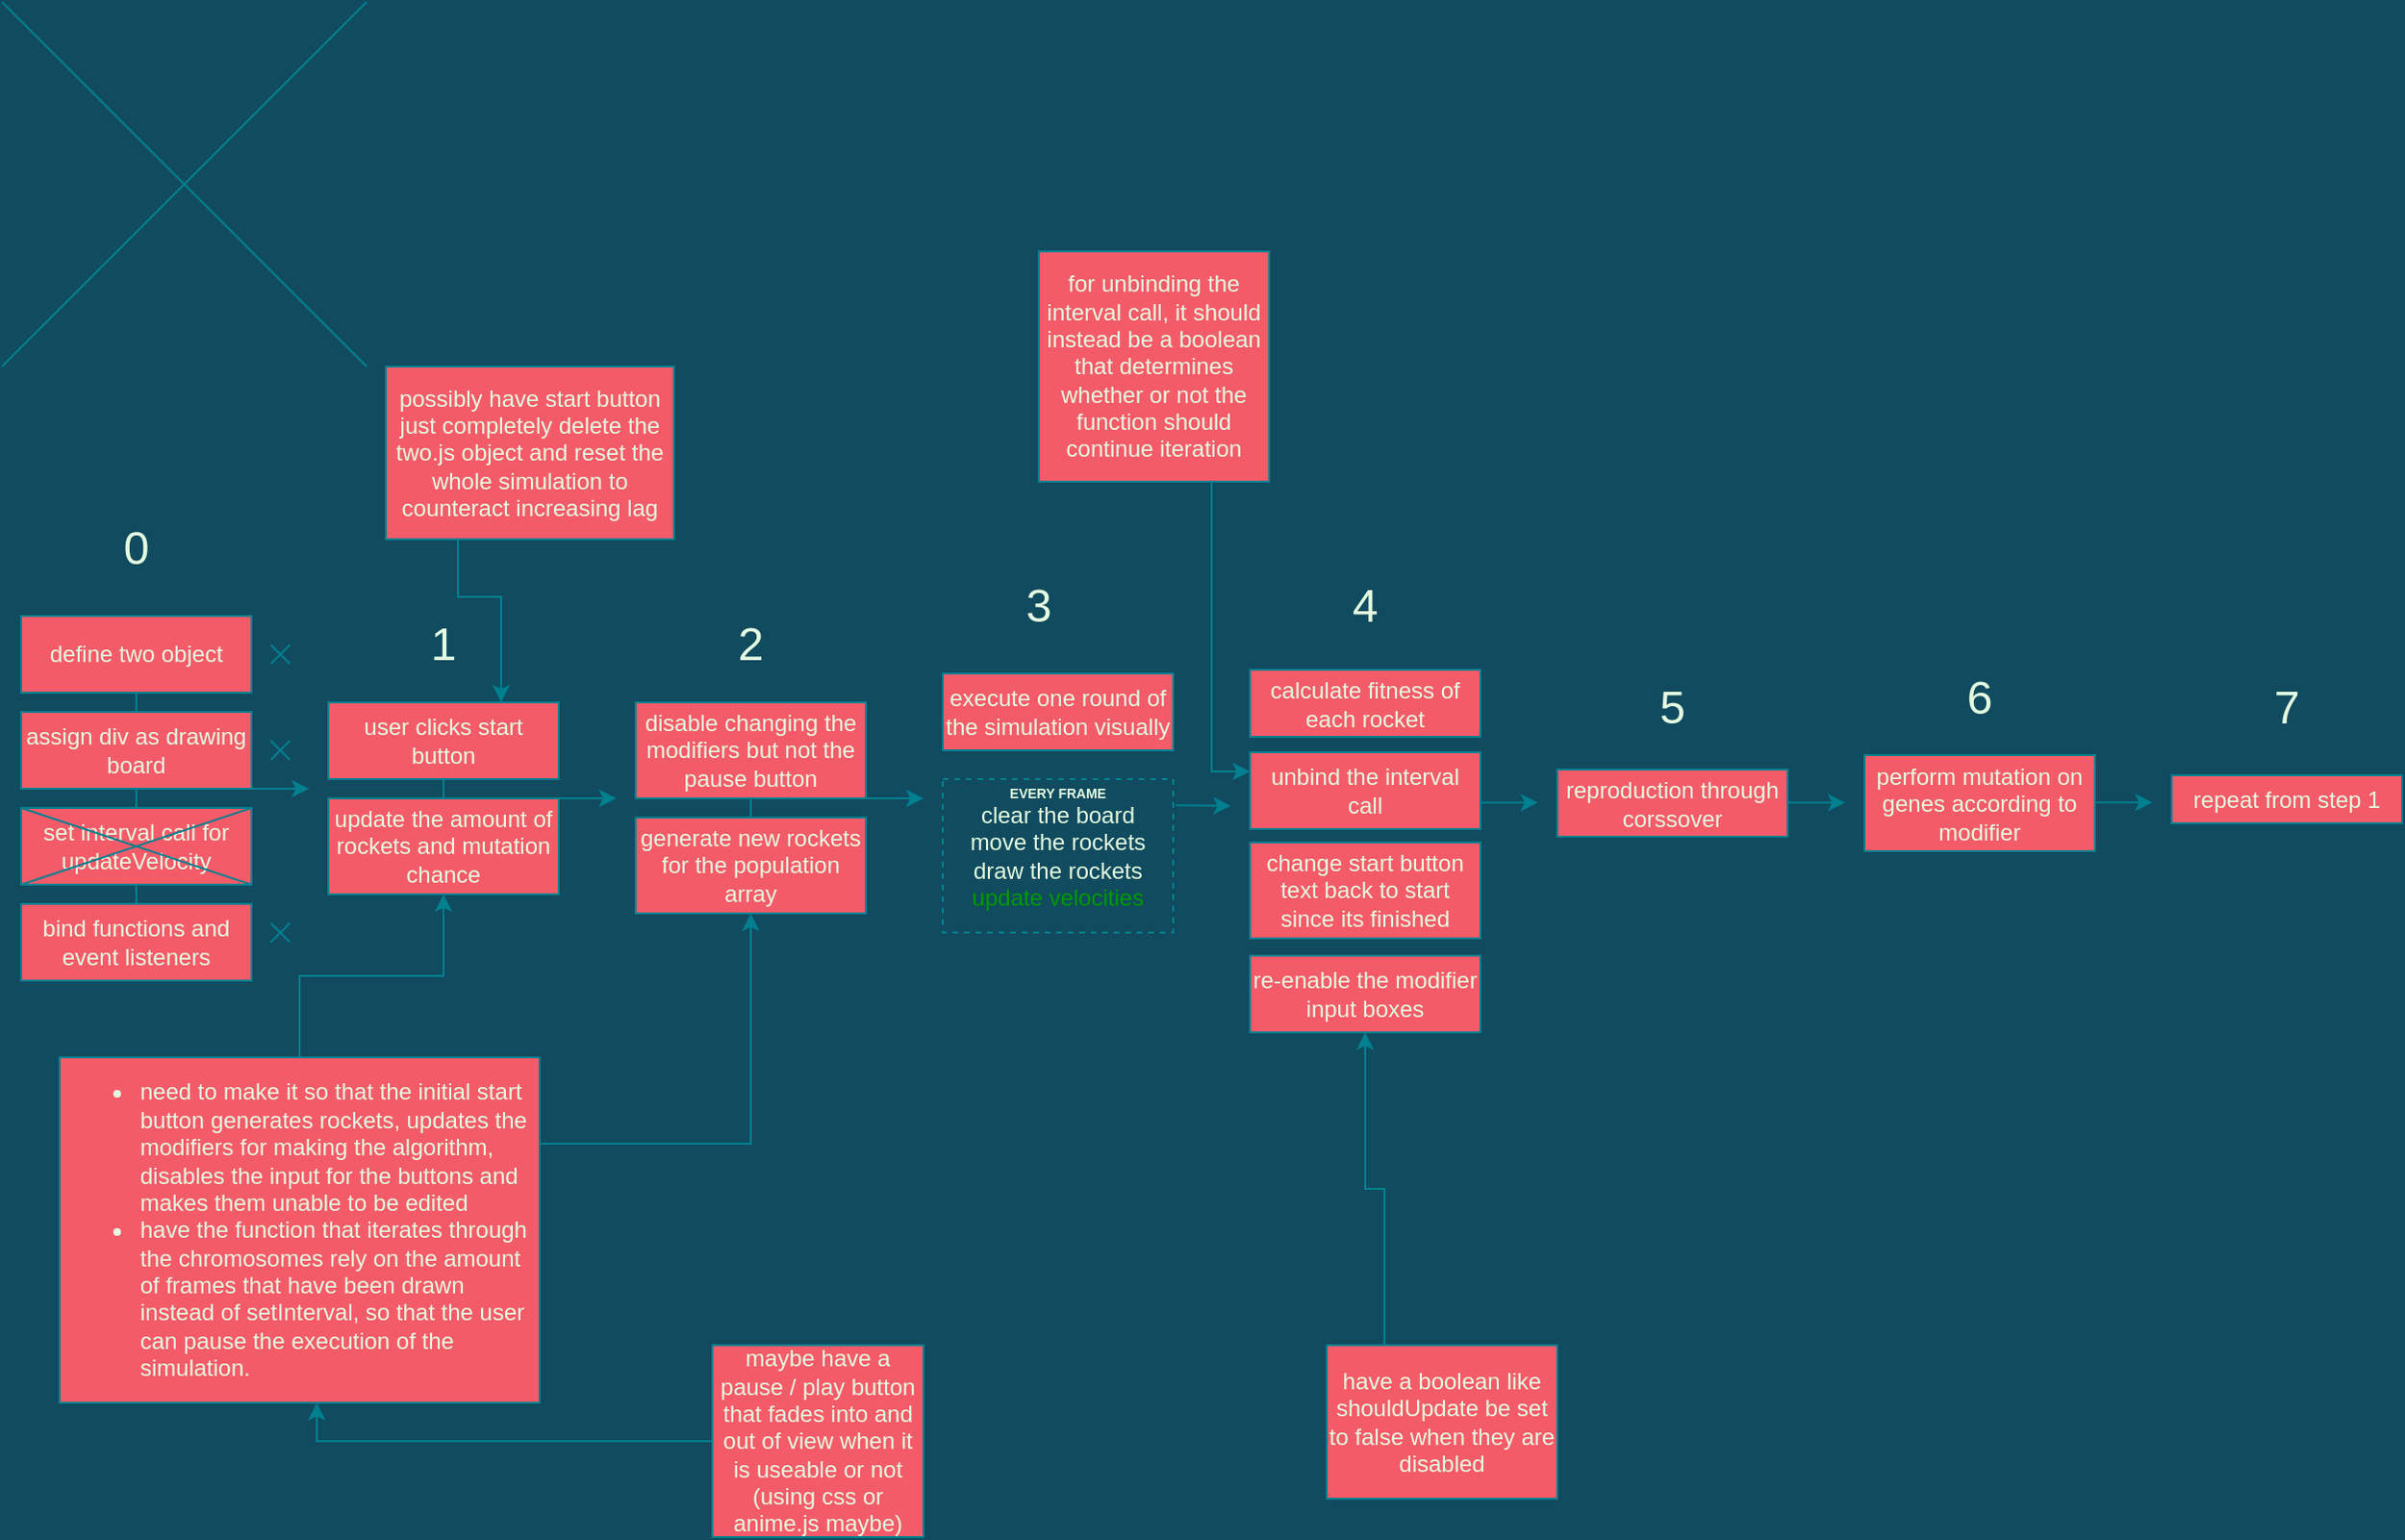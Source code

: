 <mxfile version="14.1.8" type="device"><diagram id="zEkGNULTpEVH-e2a96bO" name="Page-1"><mxGraphModel dx="1182" dy="792" grid="1" gridSize="10" guides="1" tooltips="1" connect="1" arrows="1" fold="1" page="1" pageScale="1" pageWidth="1100" pageHeight="850" background="#114B5F" math="0" shadow="0"><root><mxCell id="0"/><mxCell id="1" parent="0"/><mxCell id="kGzYLDTAOI3iKbmJZxue-20" value="" style="group;fontColor=#E4FDE1;" parent="1" vertex="1" connectable="0"><mxGeometry x="340" y="385" width="120" height="100" as="geometry"/></mxCell><mxCell id="kGzYLDTAOI3iKbmJZxue-1" value="generate new rockets for the population array" style="rounded=0;whiteSpace=wrap;html=1;fillColor=#F45B69;strokeColor=#028090;fontColor=#E4FDE1;" parent="kGzYLDTAOI3iKbmJZxue-20" vertex="1"><mxGeometry y="50" width="120" height="50" as="geometry"/></mxCell><mxCell id="kGzYLDTAOI3iKbmJZxue-5" value="disable changing the modifiers but not the pause button" style="rounded=0;whiteSpace=wrap;html=1;fillColor=#F45B69;strokeColor=#028090;fontColor=#E4FDE1;" parent="kGzYLDTAOI3iKbmJZxue-20" vertex="1"><mxGeometry y="-10" width="120" height="50" as="geometry"/></mxCell><mxCell id="kGzYLDTAOI3iKbmJZxue-19" value="" style="endArrow=none;html=1;exitX=0.5;exitY=1;exitDx=0;exitDy=0;entryX=0.5;entryY=0;entryDx=0;entryDy=0;labelBackgroundColor=#114B5F;strokeColor=#028090;fontColor=#E4FDE1;" parent="kGzYLDTAOI3iKbmJZxue-20" source="kGzYLDTAOI3iKbmJZxue-5" target="kGzYLDTAOI3iKbmJZxue-1" edge="1"><mxGeometry width="50" height="50" relative="1" as="geometry"><mxPoint x="600" y="400" as="sourcePoint"/><mxPoint x="650" y="350" as="targetPoint"/></mxGeometry></mxCell><mxCell id="kGzYLDTAOI3iKbmJZxue-21" value="" style="group;fontColor=#E4FDE1;" parent="1" vertex="1" connectable="0"><mxGeometry x="180" y="375" width="150" height="100" as="geometry"/></mxCell><mxCell id="kGzYLDTAOI3iKbmJZxue-4" value="update the amount of rockets and mutation chance" style="rounded=0;whiteSpace=wrap;html=1;fillColor=#F45B69;strokeColor=#028090;fontColor=#E4FDE1;" parent="kGzYLDTAOI3iKbmJZxue-21" vertex="1"><mxGeometry y="50" width="120" height="50" as="geometry"/></mxCell><mxCell id="kGzYLDTAOI3iKbmJZxue-6" value="user clicks start button" style="rounded=0;whiteSpace=wrap;html=1;fillColor=#F45B69;strokeColor=#028090;fontColor=#E4FDE1;" parent="kGzYLDTAOI3iKbmJZxue-21" vertex="1"><mxGeometry width="120" height="40" as="geometry"/></mxCell><mxCell id="kGzYLDTAOI3iKbmJZxue-13" value="" style="endArrow=classic;html=1;exitX=1;exitY=0;exitDx=0;exitDy=0;labelBackgroundColor=#114B5F;strokeColor=#028090;fontColor=#E4FDE1;" parent="kGzYLDTAOI3iKbmJZxue-21" source="kGzYLDTAOI3iKbmJZxue-4" edge="1"><mxGeometry width="50" height="50" relative="1" as="geometry"><mxPoint x="760" y="410" as="sourcePoint"/><mxPoint x="150" y="50" as="targetPoint"/></mxGeometry></mxCell><mxCell id="kGzYLDTAOI3iKbmJZxue-18" value="" style="endArrow=none;html=1;exitX=0.5;exitY=1;exitDx=0;exitDy=0;entryX=0.5;entryY=0;entryDx=0;entryDy=0;labelBackgroundColor=#114B5F;strokeColor=#028090;fontColor=#E4FDE1;" parent="kGzYLDTAOI3iKbmJZxue-21" source="kGzYLDTAOI3iKbmJZxue-6" target="kGzYLDTAOI3iKbmJZxue-4" edge="1"><mxGeometry width="50" height="50" relative="1" as="geometry"><mxPoint x="760" y="410" as="sourcePoint"/><mxPoint x="810" y="360" as="targetPoint"/></mxGeometry></mxCell><mxCell id="kGzYLDTAOI3iKbmJZxue-22" value="" style="group;fontColor=#E4FDE1;" parent="1" vertex="1" connectable="0"><mxGeometry x="20" y="330" width="150" height="190" as="geometry"/></mxCell><mxCell id="kGzYLDTAOI3iKbmJZxue-3" value="set interval call for updateVelocity" style="rounded=0;whiteSpace=wrap;html=1;fillColor=#F45B69;strokeColor=#028090;fontColor=#E4FDE1;" parent="kGzYLDTAOI3iKbmJZxue-22" vertex="1"><mxGeometry y="100" width="120" height="40" as="geometry"/></mxCell><mxCell id="kGzYLDTAOI3iKbmJZxue-8" value="define two object" style="rounded=0;whiteSpace=wrap;html=1;fillColor=#F45B69;strokeColor=#028090;fontColor=#E4FDE1;" parent="kGzYLDTAOI3iKbmJZxue-22" vertex="1"><mxGeometry width="120" height="40" as="geometry"/></mxCell><mxCell id="kGzYLDTAOI3iKbmJZxue-9" value="bind functions and event listeners" style="rounded=0;whiteSpace=wrap;html=1;fillColor=#F45B69;strokeColor=#028090;fontColor=#E4FDE1;" parent="kGzYLDTAOI3iKbmJZxue-22" vertex="1"><mxGeometry y="150" width="120" height="40" as="geometry"/></mxCell><mxCell id="kGzYLDTAOI3iKbmJZxue-10" value="assign div as drawing board" style="rounded=0;whiteSpace=wrap;html=1;fillColor=#F45B69;strokeColor=#028090;fontColor=#E4FDE1;" parent="kGzYLDTAOI3iKbmJZxue-22" vertex="1"><mxGeometry y="50" width="120" height="40" as="geometry"/></mxCell><mxCell id="kGzYLDTAOI3iKbmJZxue-12" value="" style="endArrow=classic;html=1;exitX=1;exitY=1;exitDx=0;exitDy=0;labelBackgroundColor=#114B5F;strokeColor=#028090;fontColor=#E4FDE1;" parent="kGzYLDTAOI3iKbmJZxue-22" source="kGzYLDTAOI3iKbmJZxue-10" edge="1"><mxGeometry width="50" height="50" relative="1" as="geometry"><mxPoint x="120" y="95" as="sourcePoint"/><mxPoint x="150" y="90" as="targetPoint"/></mxGeometry></mxCell><mxCell id="kGzYLDTAOI3iKbmJZxue-14" value="" style="endArrow=none;html=1;exitX=0.5;exitY=1;exitDx=0;exitDy=0;entryX=0.5;entryY=0;entryDx=0;entryDy=0;labelBackgroundColor=#114B5F;strokeColor=#028090;fontColor=#E4FDE1;" parent="kGzYLDTAOI3iKbmJZxue-22" source="kGzYLDTAOI3iKbmJZxue-8" target="kGzYLDTAOI3iKbmJZxue-10" edge="1"><mxGeometry width="50" height="50" relative="1" as="geometry"><mxPoint x="920" y="450" as="sourcePoint"/><mxPoint x="970" y="400" as="targetPoint"/></mxGeometry></mxCell><mxCell id="kGzYLDTAOI3iKbmJZxue-16" value="" style="endArrow=none;html=1;exitX=0.5;exitY=1;exitDx=0;exitDy=0;entryX=0.5;entryY=0;entryDx=0;entryDy=0;labelBackgroundColor=#114B5F;strokeColor=#028090;fontColor=#E4FDE1;" parent="kGzYLDTAOI3iKbmJZxue-22" source="kGzYLDTAOI3iKbmJZxue-10" target="kGzYLDTAOI3iKbmJZxue-3" edge="1"><mxGeometry width="50" height="50" relative="1" as="geometry"><mxPoint x="920" y="450" as="sourcePoint"/><mxPoint x="970" y="400" as="targetPoint"/></mxGeometry></mxCell><mxCell id="kGzYLDTAOI3iKbmJZxue-17" value="" style="endArrow=none;html=1;exitX=0.5;exitY=1;exitDx=0;exitDy=0;entryX=0.5;entryY=0;entryDx=0;entryDy=0;labelBackgroundColor=#114B5F;strokeColor=#028090;fontColor=#E4FDE1;" parent="kGzYLDTAOI3iKbmJZxue-22" source="kGzYLDTAOI3iKbmJZxue-3" target="kGzYLDTAOI3iKbmJZxue-9" edge="1"><mxGeometry width="50" height="50" relative="1" as="geometry"><mxPoint x="920" y="450" as="sourcePoint"/><mxPoint x="970" y="400" as="targetPoint"/></mxGeometry></mxCell><mxCell id="kGzYLDTAOI3iKbmJZxue-42" value="" style="group;fontColor=#E4FDE1;" parent="kGzYLDTAOI3iKbmJZxue-22" vertex="1" connectable="0"><mxGeometry x="130" y="15" width="10" height="10" as="geometry"/></mxCell><mxCell id="kGzYLDTAOI3iKbmJZxue-39" value="" style="endArrow=none;html=1;fontSize=12;fillColor=#F45B69;strokeColor=#028090;labelBackgroundColor=#114B5F;fontColor=#E4FDE1;" parent="kGzYLDTAOI3iKbmJZxue-42" edge="1"><mxGeometry width="50" height="50" relative="1" as="geometry"><mxPoint y="10" as="sourcePoint"/><mxPoint x="10" as="targetPoint"/></mxGeometry></mxCell><mxCell id="kGzYLDTAOI3iKbmJZxue-40" value="" style="endArrow=none;html=1;fontSize=12;fillColor=#F45B69;strokeColor=#028090;labelBackgroundColor=#114B5F;fontColor=#E4FDE1;" parent="kGzYLDTAOI3iKbmJZxue-42" edge="1"><mxGeometry width="50" height="50" relative="1" as="geometry"><mxPoint as="sourcePoint"/><mxPoint x="10" y="10" as="targetPoint"/></mxGeometry></mxCell><mxCell id="kGzYLDTAOI3iKbmJZxue-44" value="" style="group;fontColor=#E4FDE1;" parent="kGzYLDTAOI3iKbmJZxue-22" vertex="1" connectable="0"><mxGeometry x="130" y="65" width="10" height="10" as="geometry"/></mxCell><mxCell id="kGzYLDTAOI3iKbmJZxue-45" value="" style="endArrow=none;html=1;fontSize=12;fillColor=#F45B69;strokeColor=#028090;labelBackgroundColor=#114B5F;fontColor=#E4FDE1;" parent="kGzYLDTAOI3iKbmJZxue-44" edge="1"><mxGeometry width="50" height="50" relative="1" as="geometry"><mxPoint y="10" as="sourcePoint"/><mxPoint x="10" as="targetPoint"/></mxGeometry></mxCell><mxCell id="kGzYLDTAOI3iKbmJZxue-46" value="" style="endArrow=none;html=1;fontSize=12;fillColor=#F45B69;strokeColor=#028090;labelBackgroundColor=#114B5F;fontColor=#E4FDE1;" parent="kGzYLDTAOI3iKbmJZxue-44" edge="1"><mxGeometry width="50" height="50" relative="1" as="geometry"><mxPoint as="sourcePoint"/><mxPoint x="10" y="10" as="targetPoint"/></mxGeometry></mxCell><mxCell id="kGzYLDTAOI3iKbmJZxue-47" value="" style="group;fontColor=#E4FDE1;" parent="kGzYLDTAOI3iKbmJZxue-22" vertex="1" connectable="0"><mxGeometry y="100" width="120" height="40" as="geometry"/></mxCell><mxCell id="kGzYLDTAOI3iKbmJZxue-48" value="" style="endArrow=none;html=1;fontSize=12;fillColor=#F45B69;strokeColor=#028090;labelBackgroundColor=#114B5F;fontColor=#E4FDE1;" parent="kGzYLDTAOI3iKbmJZxue-47" edge="1"><mxGeometry width="50" height="50" relative="1" as="geometry"><mxPoint y="40" as="sourcePoint"/><mxPoint x="120" as="targetPoint"/></mxGeometry></mxCell><mxCell id="kGzYLDTAOI3iKbmJZxue-49" value="" style="endArrow=none;html=1;fontSize=12;fillColor=#F45B69;strokeColor=#028090;labelBackgroundColor=#114B5F;fontColor=#E4FDE1;" parent="kGzYLDTAOI3iKbmJZxue-47" edge="1"><mxGeometry width="50" height="50" relative="1" as="geometry"><mxPoint as="sourcePoint"/><mxPoint x="120" y="40" as="targetPoint"/></mxGeometry></mxCell><mxCell id="kGzYLDTAOI3iKbmJZxue-50" value="" style="group;fontColor=#E4FDE1;" parent="kGzYLDTAOI3iKbmJZxue-22" vertex="1" connectable="0"><mxGeometry x="130" y="160" width="10" height="10" as="geometry"/></mxCell><mxCell id="kGzYLDTAOI3iKbmJZxue-51" value="" style="endArrow=none;html=1;fontSize=12;fillColor=#F45B69;strokeColor=#028090;labelBackgroundColor=#114B5F;fontColor=#E4FDE1;" parent="kGzYLDTAOI3iKbmJZxue-50" edge="1"><mxGeometry width="50" height="50" relative="1" as="geometry"><mxPoint y="10" as="sourcePoint"/><mxPoint x="10" as="targetPoint"/></mxGeometry></mxCell><mxCell id="kGzYLDTAOI3iKbmJZxue-52" value="" style="endArrow=none;html=1;fontSize=12;fillColor=#F45B69;strokeColor=#028090;labelBackgroundColor=#114B5F;fontColor=#E4FDE1;" parent="kGzYLDTAOI3iKbmJZxue-50" edge="1"><mxGeometry width="50" height="50" relative="1" as="geometry"><mxPoint as="sourcePoint"/><mxPoint x="10" y="10" as="targetPoint"/></mxGeometry></mxCell><mxCell id="kGzYLDTAOI3iKbmJZxue-29" value="" style="endArrow=classic;html=1;exitX=1;exitY=1;exitDx=0;exitDy=0;labelBackgroundColor=#114B5F;strokeColor=#028090;fontColor=#E4FDE1;" parent="1" source="kGzYLDTAOI3iKbmJZxue-5" edge="1"><mxGeometry width="50" height="50" relative="1" as="geometry"><mxPoint x="940" y="435" as="sourcePoint"/><mxPoint x="490" y="425" as="targetPoint"/></mxGeometry></mxCell><mxCell id="kGzYLDTAOI3iKbmJZxue-31" value="calculate fitness of each rocket" style="rounded=0;whiteSpace=wrap;html=1;strokeColor=#028090;fillColor=#F45B69;fontColor=#E4FDE1;" parent="1" vertex="1"><mxGeometry x="660" y="358" width="120" height="35" as="geometry"/></mxCell><mxCell id="kGzYLDTAOI3iKbmJZxue-32" value="reproduction through corssover&lt;span style=&quot;color: rgba(0 , 0 , 0 , 0) ; font-family: monospace ; font-size: 0px&quot;&gt;%3CmxGraphModel%3E%3Croot%3E%3CmxCell%20id%3D%220%22%2F%3E%3CmxCell%20id%3D%221%22%20parent%3D%220%22%2F%3E%3CmxCell%20id%3D%222%22%20value%3D%22calculate%20fitness%20of%20each%20rocket%22%20style%3D%22rounded%3D0%3BwhiteSpace%3Dwrap%3Bhtml%3D1%3BstrokeColor%3D%23000000%3B%22%20vertex%3D%221%22%20parent%3D%221%22%3E%3CmxGeometry%20x%3D%22660%22%20y%3D%22375%22%20width%3D%22120%22%20height%3D%2235%22%20as%3D%22geometry%22%2F%3E%3C%2FmxCell%3E%3C%2Froot%3E%3C%2FmxGraphModel%3E&lt;/span&gt;" style="rounded=0;whiteSpace=wrap;html=1;strokeColor=#028090;fillColor=#F45B69;fontColor=#E4FDE1;" parent="1" vertex="1"><mxGeometry x="820" y="410" width="120" height="35" as="geometry"/></mxCell><mxCell id="kGzYLDTAOI3iKbmJZxue-33" value="perform mutation on genes according to modifier" style="rounded=0;whiteSpace=wrap;html=1;strokeColor=#028090;fillColor=#F45B69;fontColor=#E4FDE1;" parent="1" vertex="1"><mxGeometry x="980" y="402.5" width="120" height="50" as="geometry"/></mxCell><mxCell id="kGzYLDTAOI3iKbmJZxue-34" value="" style="group;fontColor=#E4FDE1;" parent="1" vertex="1" connectable="0"><mxGeometry x="500" y="360" width="150" height="135" as="geometry"/></mxCell><mxCell id="kGzYLDTAOI3iKbmJZxue-24" value="execute one round of the simulation visually" style="rounded=0;whiteSpace=wrap;html=1;fillColor=#F45B69;strokeColor=#028090;fontColor=#E4FDE1;" parent="kGzYLDTAOI3iKbmJZxue-34" vertex="1"><mxGeometry width="120" height="40" as="geometry"/></mxCell><mxCell id="kGzYLDTAOI3iKbmJZxue-28" value="clear the board&lt;br&gt;move the rockets&lt;br&gt;draw the rockets&lt;br&gt;&lt;font color=&quot;#009900&quot;&gt;update velocities&lt;/font&gt;" style="text;html=1;fillColor=none;align=center;verticalAlign=middle;whiteSpace=wrap;rounded=0;dashed=1;strokeColor=#028090;fontColor=#E4FDE1;" parent="kGzYLDTAOI3iKbmJZxue-34" vertex="1"><mxGeometry y="55" width="120" height="80" as="geometry"/></mxCell><mxCell id="kGzYLDTAOI3iKbmJZxue-30" value="" style="endArrow=classic;html=1;exitX=1.012;exitY=0.171;exitDx=0;exitDy=0;exitPerimeter=0;labelBackgroundColor=#114B5F;strokeColor=#028090;fontColor=#E4FDE1;" parent="kGzYLDTAOI3iKbmJZxue-34" source="kGzYLDTAOI3iKbmJZxue-28" edge="1"><mxGeometry width="50" height="50" relative="1" as="geometry"><mxPoint x="130" y="65" as="sourcePoint"/><mxPoint x="150" y="69" as="targetPoint"/></mxGeometry></mxCell><mxCell id="kGzYLDTAOI3iKbmJZxue-56" value="EVERY FRAME" style="text;html=1;strokeColor=none;fillColor=none;align=center;verticalAlign=middle;whiteSpace=wrap;rounded=0;fontSize=7;fontStyle=1;fontColor=#E4FDE1;" parent="kGzYLDTAOI3iKbmJZxue-34" vertex="1"><mxGeometry x="10" y="53" width="100" height="20" as="geometry"/></mxCell><mxCell id="kGzYLDTAOI3iKbmJZxue-35" value="" style="endArrow=classic;html=1;exitX=1;exitY=1;exitDx=0;exitDy=0;labelBackgroundColor=#114B5F;strokeColor=#028090;fontColor=#E4FDE1;" parent="1" edge="1"><mxGeometry width="50" height="50" relative="1" as="geometry"><mxPoint x="780" y="427.21" as="sourcePoint"/><mxPoint x="810" y="427.21" as="targetPoint"/></mxGeometry></mxCell><mxCell id="kGzYLDTAOI3iKbmJZxue-36" value="" style="endArrow=classic;html=1;exitX=1;exitY=1;exitDx=0;exitDy=0;labelBackgroundColor=#114B5F;strokeColor=#028090;fontColor=#E4FDE1;" parent="1" edge="1"><mxGeometry width="50" height="50" relative="1" as="geometry"><mxPoint x="940" y="427.21" as="sourcePoint"/><mxPoint x="970" y="427.21" as="targetPoint"/></mxGeometry></mxCell><mxCell id="kGzYLDTAOI3iKbmJZxue-37" value="repeat from step 1" style="rounded=0;whiteSpace=wrap;html=1;strokeColor=#028090;fontSize=12;fillColor=#F45B69;fontColor=#E4FDE1;" parent="1" vertex="1"><mxGeometry x="1140" y="413" width="120" height="25" as="geometry"/></mxCell><mxCell id="kGzYLDTAOI3iKbmJZxue-38" value="" style="endArrow=classic;html=1;exitX=1;exitY=1;exitDx=0;exitDy=0;labelBackgroundColor=#114B5F;strokeColor=#028090;fontColor=#E4FDE1;" parent="1" edge="1"><mxGeometry width="50" height="50" relative="1" as="geometry"><mxPoint x="1100" y="427.16" as="sourcePoint"/><mxPoint x="1130" y="427.16" as="targetPoint"/></mxGeometry></mxCell><mxCell id="kGzYLDTAOI3iKbmJZxue-53" value="unbind the interval call" style="rounded=0;whiteSpace=wrap;html=1;strokeColor=#028090;fontSize=12;fillColor=#F45B69;fontColor=#E4FDE1;" parent="1" vertex="1"><mxGeometry x="660" y="401" width="120" height="40" as="geometry"/></mxCell><mxCell id="kGzYLDTAOI3iKbmJZxue-54" value="change start button text back to start since its finished" style="rounded=0;whiteSpace=wrap;html=1;strokeColor=#028090;fontSize=12;fillColor=#F45B69;fontColor=#E4FDE1;" parent="1" vertex="1"><mxGeometry x="660" y="448" width="120" height="50" as="geometry"/></mxCell><mxCell id="kGzYLDTAOI3iKbmJZxue-55" value="re-enable the modifier input boxes" style="rounded=0;whiteSpace=wrap;html=1;strokeColor=#028090;fontSize=12;fillColor=#F45B69;fontColor=#E4FDE1;" parent="1" vertex="1"><mxGeometry x="660" y="507" width="120" height="40" as="geometry"/></mxCell><mxCell id="kGzYLDTAOI3iKbmJZxue-57" value="" style="group;fontColor=#E4FDE1;" parent="1" vertex="1" connectable="0"><mxGeometry x="10" y="10" width="190" height="190" as="geometry"/></mxCell><mxCell id="kGzYLDTAOI3iKbmJZxue-58" value="" style="endArrow=none;html=1;fontSize=12;fillColor=#F45B69;strokeColor=#028090;labelBackgroundColor=#114B5F;fontColor=#E4FDE1;" parent="kGzYLDTAOI3iKbmJZxue-57" edge="1"><mxGeometry width="50" height="50" relative="1" as="geometry"><mxPoint y="190" as="sourcePoint"/><mxPoint x="190" as="targetPoint"/></mxGeometry></mxCell><mxCell id="kGzYLDTAOI3iKbmJZxue-59" value="" style="endArrow=none;html=1;fontSize=12;fillColor=#F45B69;strokeColor=#028090;labelBackgroundColor=#114B5F;fontColor=#E4FDE1;" parent="kGzYLDTAOI3iKbmJZxue-57" edge="1"><mxGeometry width="50" height="50" relative="1" as="geometry"><mxPoint as="sourcePoint"/><mxPoint x="190" y="190" as="targetPoint"/></mxGeometry></mxCell><mxCell id="yOv01VzmCEZorpTpqsOo-1" value="&lt;font style=&quot;font-size: 24px&quot;&gt;0&lt;/font&gt;" style="text;html=1;strokeColor=none;fillColor=none;align=center;verticalAlign=middle;whiteSpace=wrap;rounded=0;fontColor=#E4FDE1;" parent="1" vertex="1"><mxGeometry x="60" y="280" width="40" height="30" as="geometry"/></mxCell><mxCell id="yOv01VzmCEZorpTpqsOo-2" value="&lt;font style=&quot;font-size: 24px&quot;&gt;1&lt;/font&gt;" style="text;html=1;strokeColor=none;fillColor=none;align=center;verticalAlign=middle;whiteSpace=wrap;rounded=0;fontColor=#E4FDE1;" parent="1" vertex="1"><mxGeometry x="220" y="330" width="40" height="30" as="geometry"/></mxCell><mxCell id="yOv01VzmCEZorpTpqsOo-3" value="&lt;font style=&quot;font-size: 24px&quot;&gt;2&lt;/font&gt;" style="text;html=1;strokeColor=none;fillColor=none;align=center;verticalAlign=middle;whiteSpace=wrap;rounded=0;fontColor=#E4FDE1;" parent="1" vertex="1"><mxGeometry x="380" y="330" width="40" height="30" as="geometry"/></mxCell><mxCell id="yOv01VzmCEZorpTpqsOo-4" value="&lt;font style=&quot;font-size: 24px&quot;&gt;3&lt;/font&gt;" style="text;html=1;strokeColor=none;fillColor=none;align=center;verticalAlign=middle;whiteSpace=wrap;rounded=0;fontColor=#E4FDE1;" parent="1" vertex="1"><mxGeometry x="530" y="310" width="40" height="30" as="geometry"/></mxCell><mxCell id="yOv01VzmCEZorpTpqsOo-5" value="&lt;font style=&quot;font-size: 24px&quot;&gt;4&lt;/font&gt;" style="text;html=1;strokeColor=none;fillColor=none;align=center;verticalAlign=middle;whiteSpace=wrap;rounded=0;fontColor=#E4FDE1;" parent="1" vertex="1"><mxGeometry x="700" y="310" width="40" height="30" as="geometry"/></mxCell><mxCell id="yOv01VzmCEZorpTpqsOo-6" value="&lt;font style=&quot;font-size: 24px&quot;&gt;5&lt;/font&gt;" style="text;html=1;strokeColor=none;fillColor=none;align=center;verticalAlign=middle;whiteSpace=wrap;rounded=0;fontColor=#E4FDE1;" parent="1" vertex="1"><mxGeometry x="860" y="363" width="40" height="30" as="geometry"/></mxCell><mxCell id="yOv01VzmCEZorpTpqsOo-7" value="&lt;font style=&quot;font-size: 24px&quot;&gt;6&lt;/font&gt;" style="text;html=1;strokeColor=none;fillColor=none;align=center;verticalAlign=middle;whiteSpace=wrap;rounded=0;fontColor=#E4FDE1;" parent="1" vertex="1"><mxGeometry x="1020" y="358" width="40" height="30" as="geometry"/></mxCell><mxCell id="yOv01VzmCEZorpTpqsOo-8" value="&lt;font style=&quot;font-size: 24px&quot;&gt;7&lt;/font&gt;" style="text;html=1;strokeColor=none;fillColor=none;align=center;verticalAlign=middle;whiteSpace=wrap;rounded=0;fontColor=#E4FDE1;" parent="1" vertex="1"><mxGeometry x="1180" y="363" width="40" height="30" as="geometry"/></mxCell><mxCell id="yOv01VzmCEZorpTpqsOo-10" style="edgeStyle=orthogonalEdgeStyle;rounded=0;orthogonalLoop=1;jettySize=auto;html=1;exitX=0.5;exitY=0;exitDx=0;exitDy=0;entryX=0.5;entryY=1;entryDx=0;entryDy=0;labelBackgroundColor=#114B5F;strokeColor=#028090;fontColor=#E4FDE1;" parent="1" source="yOv01VzmCEZorpTpqsOo-9" target="kGzYLDTAOI3iKbmJZxue-4" edge="1"><mxGeometry relative="1" as="geometry"/></mxCell><mxCell id="yOv01VzmCEZorpTpqsOo-12" style="edgeStyle=orthogonalEdgeStyle;rounded=0;orthogonalLoop=1;jettySize=auto;html=1;exitX=1;exitY=0.25;exitDx=0;exitDy=0;entryX=0.5;entryY=1;entryDx=0;entryDy=0;labelBackgroundColor=#114B5F;strokeColor=#028090;fontColor=#E4FDE1;" parent="1" source="yOv01VzmCEZorpTpqsOo-9" target="kGzYLDTAOI3iKbmJZxue-1" edge="1"><mxGeometry relative="1" as="geometry"/></mxCell><mxCell id="yOv01VzmCEZorpTpqsOo-9" value="&lt;ul&gt;&lt;li&gt;need to make it so that the initial start button generates rockets, updates the modifiers for making the algorithm, disables the input for the buttons and makes them unable to be edited&lt;/li&gt;&lt;li&gt;have the function that iterates through the chromosomes rely on the amount of frames that have been drawn instead of setInterval, so that the user can pause the execution of the simulation.&amp;nbsp;&lt;/li&gt;&lt;/ul&gt;" style="rounded=0;whiteSpace=wrap;html=1;align=left;fillColor=#F45B69;strokeColor=#028090;fontColor=#E4FDE1;" parent="1" vertex="1"><mxGeometry x="40" y="560" width="250" height="180" as="geometry"/></mxCell><mxCell id="yOv01VzmCEZorpTpqsOo-16" style="edgeStyle=orthogonalEdgeStyle;rounded=0;orthogonalLoop=1;jettySize=auto;html=1;exitX=0.75;exitY=1;exitDx=0;exitDy=0;entryX=0;entryY=0.25;entryDx=0;entryDy=0;labelBackgroundColor=#114B5F;strokeColor=#028090;fontColor=#E4FDE1;" parent="1" source="yOv01VzmCEZorpTpqsOo-13" target="kGzYLDTAOI3iKbmJZxue-53" edge="1"><mxGeometry relative="1" as="geometry"/></mxCell><mxCell id="yOv01VzmCEZorpTpqsOo-13" value="for unbinding the interval call, it should instead be a boolean that determines whether or not the function should continue iteration" style="rounded=0;whiteSpace=wrap;html=1;fillColor=#F45B69;strokeColor=#028090;fontColor=#E4FDE1;" parent="1" vertex="1"><mxGeometry x="550" y="140" width="120" height="120" as="geometry"/></mxCell><mxCell id="yOv01VzmCEZorpTpqsOo-18" style="edgeStyle=orthogonalEdgeStyle;rounded=0;orthogonalLoop=1;jettySize=auto;html=1;exitX=0.25;exitY=0;exitDx=0;exitDy=0;entryX=0.5;entryY=1;entryDx=0;entryDy=0;labelBackgroundColor=#114B5F;strokeColor=#028090;fontColor=#E4FDE1;" parent="1" source="yOv01VzmCEZorpTpqsOo-17" target="kGzYLDTAOI3iKbmJZxue-55" edge="1"><mxGeometry relative="1" as="geometry"/></mxCell><mxCell id="yOv01VzmCEZorpTpqsOo-17" value="have a boolean like shouldUpdate be set to false when they are disabled" style="rounded=0;whiteSpace=wrap;html=1;fillColor=#F45B69;strokeColor=#028090;fontColor=#E4FDE1;" parent="1" vertex="1"><mxGeometry x="700" y="710" width="120" height="80" as="geometry"/></mxCell><mxCell id="yOv01VzmCEZorpTpqsOo-20" style="edgeStyle=orthogonalEdgeStyle;rounded=0;orthogonalLoop=1;jettySize=auto;html=1;entryX=0.536;entryY=1;entryDx=0;entryDy=0;entryPerimeter=0;labelBackgroundColor=#114B5F;strokeColor=#028090;fontColor=#E4FDE1;" parent="1" source="yOv01VzmCEZorpTpqsOo-19" target="yOv01VzmCEZorpTpqsOo-9" edge="1"><mxGeometry relative="1" as="geometry"/></mxCell><mxCell id="yOv01VzmCEZorpTpqsOo-19" value="maybe have a pause / play button that fades into and out of view when it is useable or not (using css or anime.js maybe)" style="rounded=0;whiteSpace=wrap;html=1;fillColor=#F45B69;strokeColor=#028090;fontColor=#E4FDE1;" parent="1" vertex="1"><mxGeometry x="380" y="710" width="110" height="100" as="geometry"/></mxCell><mxCell id="QXCTZ06NHgtoJSnbwjGa-3" style="edgeStyle=orthogonalEdgeStyle;rounded=0;orthogonalLoop=1;jettySize=auto;html=1;exitX=0.25;exitY=1;exitDx=0;exitDy=0;entryX=0.75;entryY=0;entryDx=0;entryDy=0;fontColor=#E4FDE1;strokeColor=#028090;labelBackgroundColor=#114B5F;" parent="1" source="QXCTZ06NHgtoJSnbwjGa-1" target="kGzYLDTAOI3iKbmJZxue-6" edge="1"><mxGeometry relative="1" as="geometry"><Array as="points"><mxPoint x="248" y="320"/><mxPoint x="270" y="320"/></Array></mxGeometry></mxCell><mxCell id="QXCTZ06NHgtoJSnbwjGa-1" value="possibly have start button just completely delete the two.js object and reset the whole simulation to counteract increasing lag" style="rounded=0;whiteSpace=wrap;html=1;fillColor=#F45B69;strokeColor=#028090;fontColor=#E4FDE1;" parent="1" vertex="1"><mxGeometry x="210" y="200" width="150" height="90" as="geometry"/></mxCell></root></mxGraphModel></diagram></mxfile>